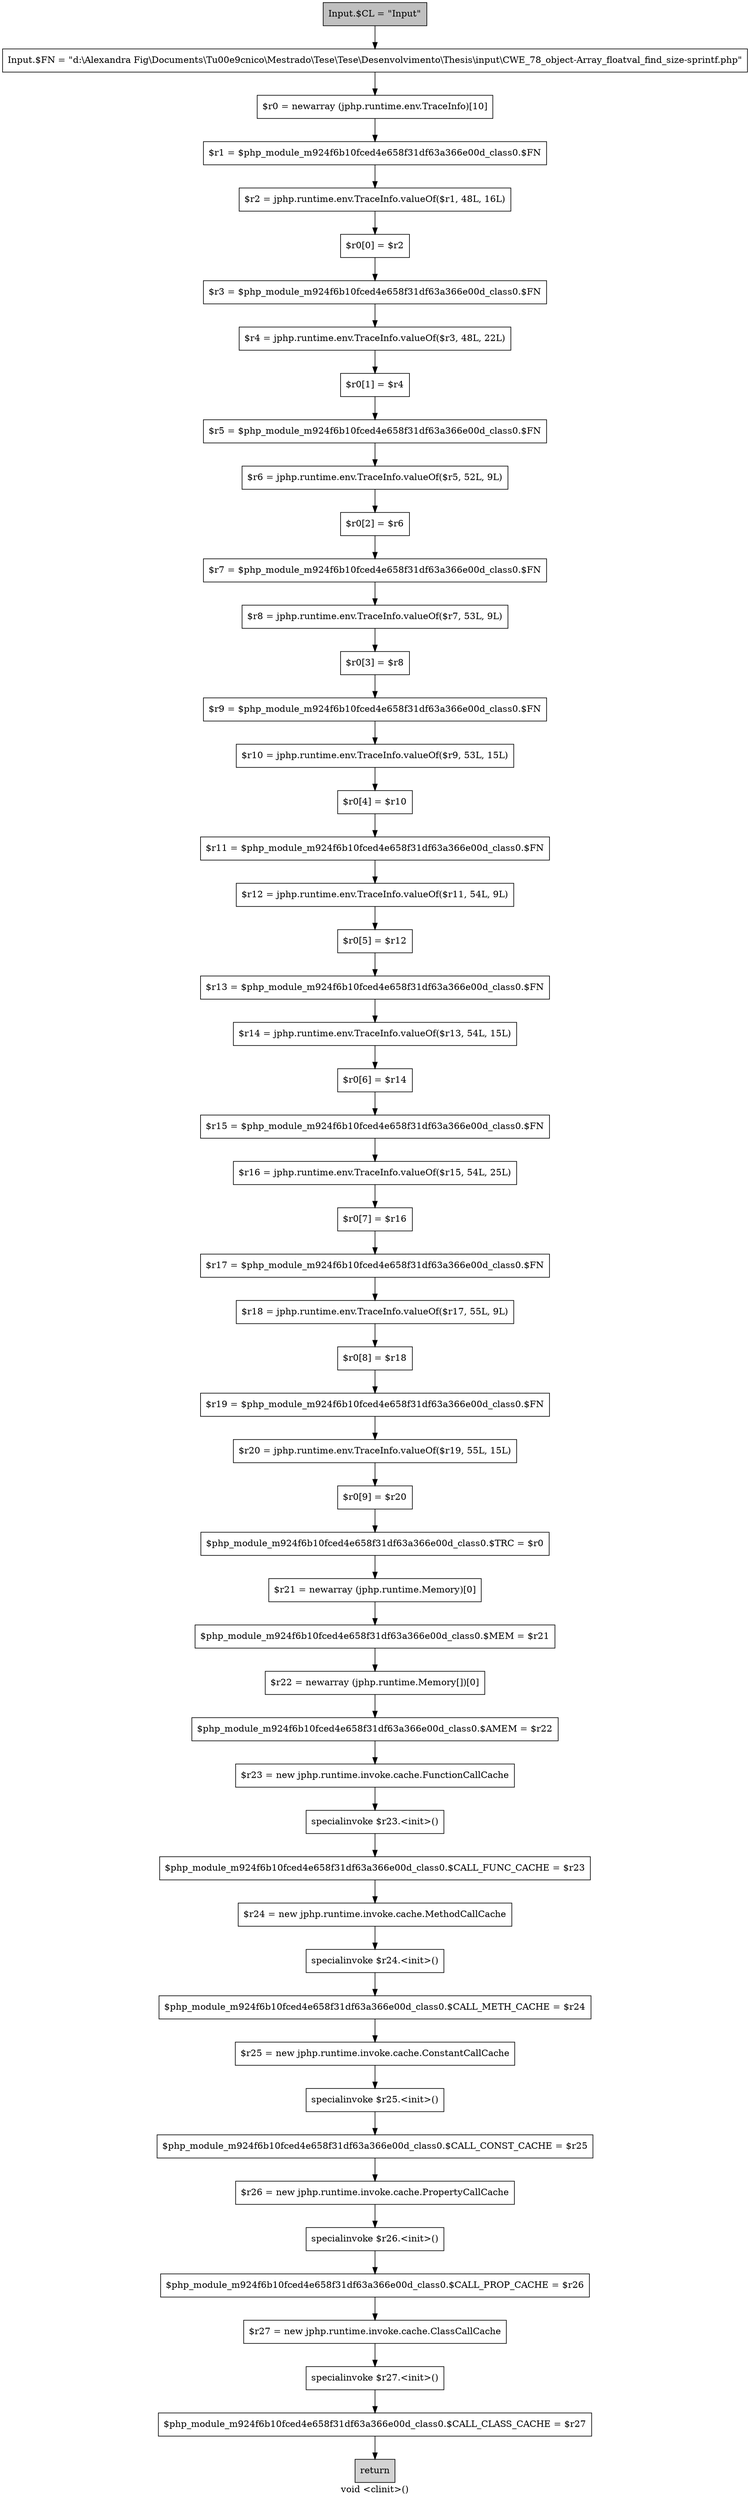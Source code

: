 digraph "void <clinit>()" {
    label="void <clinit>()";
    node [shape=box];
    "0" [style=filled,fillcolor=gray,label="Input.$CL = \"Input\"",];
    "1" [label="Input.$FN = \"d:\\Alexandra Fig\\Documents\\T\u00e9cnico\\Mestrado\\Tese\\Tese\\Desenvolvimento\\Thesis\\input\\CWE_78_object-Array_floatval_find_size-sprintf.php\"",];
    "0"->"1";
    "2" [label="$r0 = newarray (jphp.runtime.env.TraceInfo)[10]",];
    "1"->"2";
    "3" [label="$r1 = $php_module_m924f6b10fced4e658f31df63a366e00d_class0.$FN",];
    "2"->"3";
    "4" [label="$r2 = jphp.runtime.env.TraceInfo.valueOf($r1, 48L, 16L)",];
    "3"->"4";
    "5" [label="$r0[0] = $r2",];
    "4"->"5";
    "6" [label="$r3 = $php_module_m924f6b10fced4e658f31df63a366e00d_class0.$FN",];
    "5"->"6";
    "7" [label="$r4 = jphp.runtime.env.TraceInfo.valueOf($r3, 48L, 22L)",];
    "6"->"7";
    "8" [label="$r0[1] = $r4",];
    "7"->"8";
    "9" [label="$r5 = $php_module_m924f6b10fced4e658f31df63a366e00d_class0.$FN",];
    "8"->"9";
    "10" [label="$r6 = jphp.runtime.env.TraceInfo.valueOf($r5, 52L, 9L)",];
    "9"->"10";
    "11" [label="$r0[2] = $r6",];
    "10"->"11";
    "12" [label="$r7 = $php_module_m924f6b10fced4e658f31df63a366e00d_class0.$FN",];
    "11"->"12";
    "13" [label="$r8 = jphp.runtime.env.TraceInfo.valueOf($r7, 53L, 9L)",];
    "12"->"13";
    "14" [label="$r0[3] = $r8",];
    "13"->"14";
    "15" [label="$r9 = $php_module_m924f6b10fced4e658f31df63a366e00d_class0.$FN",];
    "14"->"15";
    "16" [label="$r10 = jphp.runtime.env.TraceInfo.valueOf($r9, 53L, 15L)",];
    "15"->"16";
    "17" [label="$r0[4] = $r10",];
    "16"->"17";
    "18" [label="$r11 = $php_module_m924f6b10fced4e658f31df63a366e00d_class0.$FN",];
    "17"->"18";
    "19" [label="$r12 = jphp.runtime.env.TraceInfo.valueOf($r11, 54L, 9L)",];
    "18"->"19";
    "20" [label="$r0[5] = $r12",];
    "19"->"20";
    "21" [label="$r13 = $php_module_m924f6b10fced4e658f31df63a366e00d_class0.$FN",];
    "20"->"21";
    "22" [label="$r14 = jphp.runtime.env.TraceInfo.valueOf($r13, 54L, 15L)",];
    "21"->"22";
    "23" [label="$r0[6] = $r14",];
    "22"->"23";
    "24" [label="$r15 = $php_module_m924f6b10fced4e658f31df63a366e00d_class0.$FN",];
    "23"->"24";
    "25" [label="$r16 = jphp.runtime.env.TraceInfo.valueOf($r15, 54L, 25L)",];
    "24"->"25";
    "26" [label="$r0[7] = $r16",];
    "25"->"26";
    "27" [label="$r17 = $php_module_m924f6b10fced4e658f31df63a366e00d_class0.$FN",];
    "26"->"27";
    "28" [label="$r18 = jphp.runtime.env.TraceInfo.valueOf($r17, 55L, 9L)",];
    "27"->"28";
    "29" [label="$r0[8] = $r18",];
    "28"->"29";
    "30" [label="$r19 = $php_module_m924f6b10fced4e658f31df63a366e00d_class0.$FN",];
    "29"->"30";
    "31" [label="$r20 = jphp.runtime.env.TraceInfo.valueOf($r19, 55L, 15L)",];
    "30"->"31";
    "32" [label="$r0[9] = $r20",];
    "31"->"32";
    "33" [label="$php_module_m924f6b10fced4e658f31df63a366e00d_class0.$TRC = $r0",];
    "32"->"33";
    "34" [label="$r21 = newarray (jphp.runtime.Memory)[0]",];
    "33"->"34";
    "35" [label="$php_module_m924f6b10fced4e658f31df63a366e00d_class0.$MEM = $r21",];
    "34"->"35";
    "36" [label="$r22 = newarray (jphp.runtime.Memory[])[0]",];
    "35"->"36";
    "37" [label="$php_module_m924f6b10fced4e658f31df63a366e00d_class0.$AMEM = $r22",];
    "36"->"37";
    "38" [label="$r23 = new jphp.runtime.invoke.cache.FunctionCallCache",];
    "37"->"38";
    "39" [label="specialinvoke $r23.<init>()",];
    "38"->"39";
    "40" [label="$php_module_m924f6b10fced4e658f31df63a366e00d_class0.$CALL_FUNC_CACHE = $r23",];
    "39"->"40";
    "41" [label="$r24 = new jphp.runtime.invoke.cache.MethodCallCache",];
    "40"->"41";
    "42" [label="specialinvoke $r24.<init>()",];
    "41"->"42";
    "43" [label="$php_module_m924f6b10fced4e658f31df63a366e00d_class0.$CALL_METH_CACHE = $r24",];
    "42"->"43";
    "44" [label="$r25 = new jphp.runtime.invoke.cache.ConstantCallCache",];
    "43"->"44";
    "45" [label="specialinvoke $r25.<init>()",];
    "44"->"45";
    "46" [label="$php_module_m924f6b10fced4e658f31df63a366e00d_class0.$CALL_CONST_CACHE = $r25",];
    "45"->"46";
    "47" [label="$r26 = new jphp.runtime.invoke.cache.PropertyCallCache",];
    "46"->"47";
    "48" [label="specialinvoke $r26.<init>()",];
    "47"->"48";
    "49" [label="$php_module_m924f6b10fced4e658f31df63a366e00d_class0.$CALL_PROP_CACHE = $r26",];
    "48"->"49";
    "50" [label="$r27 = new jphp.runtime.invoke.cache.ClassCallCache",];
    "49"->"50";
    "51" [label="specialinvoke $r27.<init>()",];
    "50"->"51";
    "52" [label="$php_module_m924f6b10fced4e658f31df63a366e00d_class0.$CALL_CLASS_CACHE = $r27",];
    "51"->"52";
    "53" [style=filled,fillcolor=lightgray,label="return",];
    "52"->"53";
}
